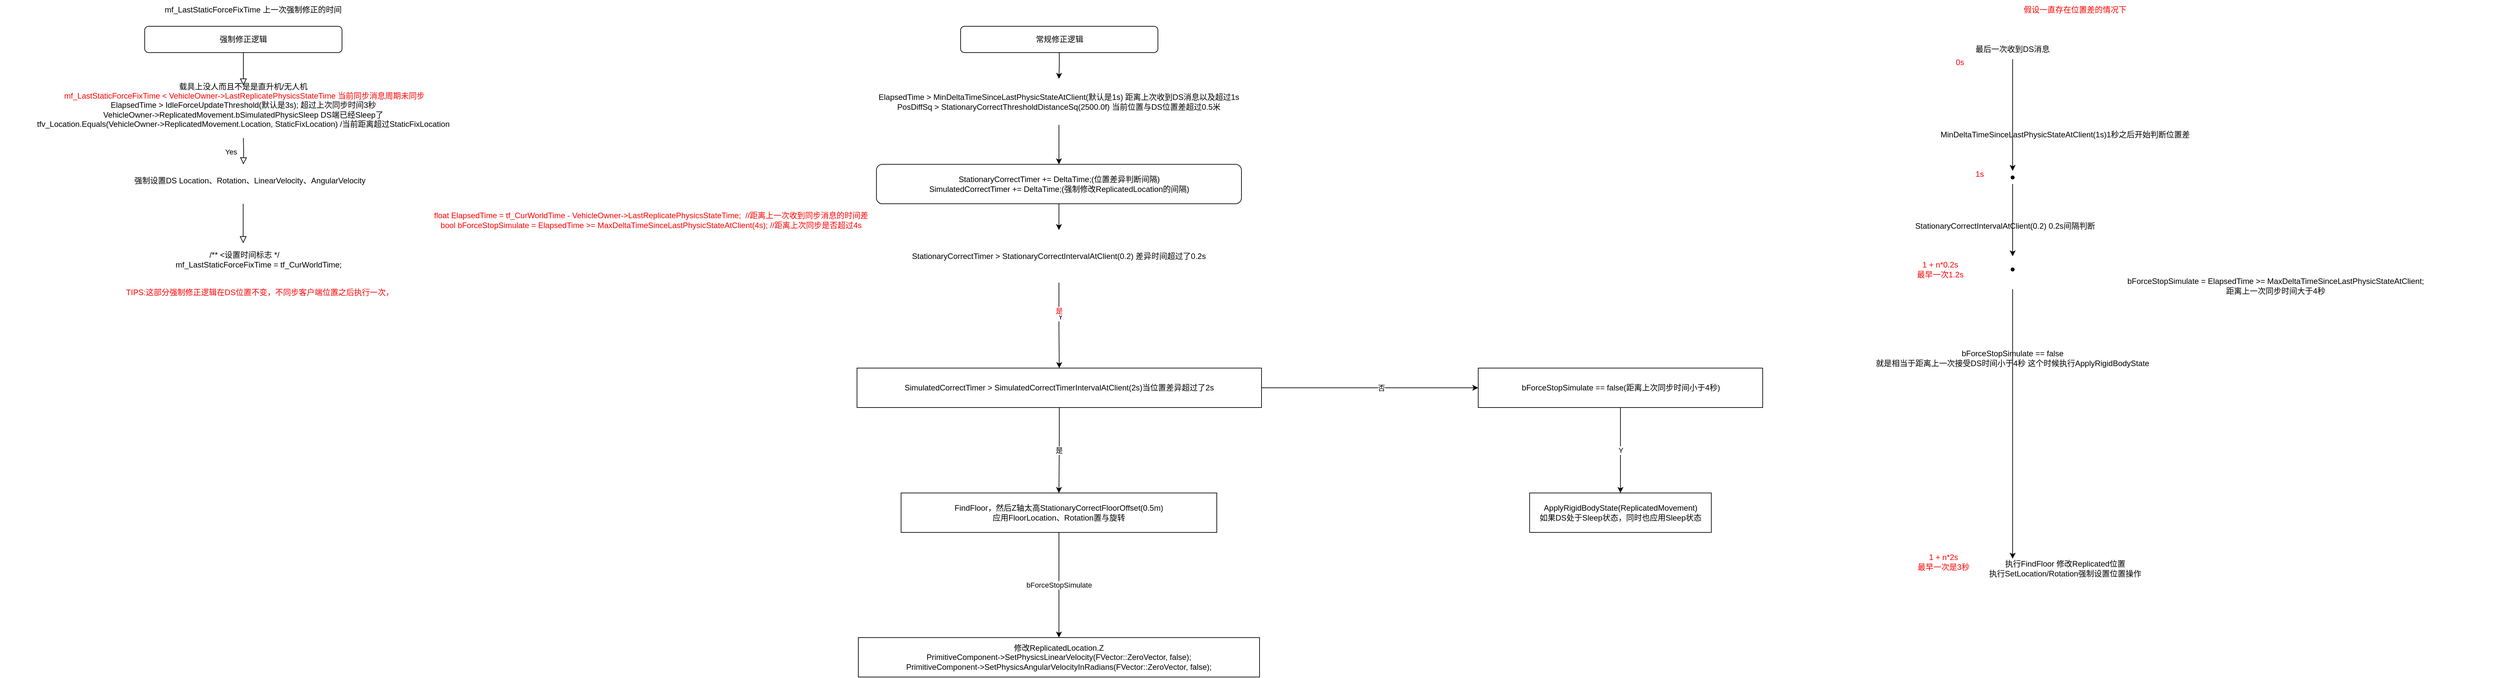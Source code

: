 <mxfile version="17.1.1" type="github">
  <diagram id="C5RBs43oDa-KdzZeNtuy" name="Page-1">
    <mxGraphModel dx="2249" dy="762" grid="1" gridSize="10" guides="1" tooltips="1" connect="1" arrows="1" fold="1" page="1" pageScale="1" pageWidth="827" pageHeight="1169" math="0" shadow="0">
      <root>
        <mxCell id="WIyWlLk6GJQsqaUBKTNV-0" />
        <mxCell id="WIyWlLk6GJQsqaUBKTNV-1" parent="WIyWlLk6GJQsqaUBKTNV-0" />
        <mxCell id="WIyWlLk6GJQsqaUBKTNV-2" value="" style="rounded=0;html=1;jettySize=auto;orthogonalLoop=1;fontSize=11;endArrow=block;endFill=0;endSize=8;strokeWidth=1;shadow=0;labelBackgroundColor=none;edgeStyle=orthogonalEdgeStyle;" parent="WIyWlLk6GJQsqaUBKTNV-1" source="WIyWlLk6GJQsqaUBKTNV-3" edge="1">
          <mxGeometry relative="1" as="geometry">
            <mxPoint x="220" y="170" as="targetPoint" />
          </mxGeometry>
        </mxCell>
        <mxCell id="WIyWlLk6GJQsqaUBKTNV-3" value="强制修正逻辑" style="rounded=1;whiteSpace=wrap;html=1;fontSize=12;glass=0;strokeWidth=1;shadow=0;" parent="WIyWlLk6GJQsqaUBKTNV-1" vertex="1">
          <mxGeometry x="70" y="80" width="300" height="40" as="geometry" />
        </mxCell>
        <mxCell id="WIyWlLk6GJQsqaUBKTNV-4" value="Yes" style="rounded=0;html=1;jettySize=auto;orthogonalLoop=1;fontSize=11;endArrow=block;endFill=0;endSize=8;strokeWidth=1;shadow=0;labelBackgroundColor=none;edgeStyle=orthogonalEdgeStyle;" parent="WIyWlLk6GJQsqaUBKTNV-1" edge="1">
          <mxGeometry y="20" relative="1" as="geometry">
            <mxPoint as="offset" />
            <mxPoint x="220" y="250" as="sourcePoint" />
            <mxPoint x="220" y="290" as="targetPoint" />
          </mxGeometry>
        </mxCell>
        <mxCell id="WIyWlLk6GJQsqaUBKTNV-8" value="" style="rounded=0;html=1;jettySize=auto;orthogonalLoop=1;fontSize=11;endArrow=block;endFill=0;endSize=8;strokeWidth=1;shadow=0;labelBackgroundColor=none;edgeStyle=orthogonalEdgeStyle;" parent="WIyWlLk6GJQsqaUBKTNV-1" edge="1">
          <mxGeometry x="0.333" y="20" relative="1" as="geometry">
            <mxPoint as="offset" />
            <mxPoint x="219.71" y="350" as="sourcePoint" />
            <mxPoint x="219.71" y="410" as="targetPoint" />
          </mxGeometry>
        </mxCell>
        <mxCell id="9Tid-Hz9NfJKpIZ19I31-0" value="&lt;span&gt; &lt;/span&gt;&lt;font color=&quot;#ff0000&quot;&gt;float ElapsedTime = tf_CurWorldTime - VehicleOwner-&amp;gt;LastReplicatePhysicsStateTime;&amp;nbsp; //距离上一次收到同步消息的时间差&lt;br&gt;&lt;span&gt; &lt;/span&gt;bool bForceStopSimulate = ElapsedTime &amp;gt;= MaxDeltaTimeSinceLastPhysicStateAtClient(4s); //距离上次同步是否超过4s&lt;/font&gt;" style="text;html=1;strokeColor=none;fillColor=none;align=center;verticalAlign=middle;whiteSpace=wrap;rounded=0;" parent="WIyWlLk6GJQsqaUBKTNV-1" vertex="1">
          <mxGeometry x="370" y="360" width="940" height="30" as="geometry" />
        </mxCell>
        <mxCell id="9Tid-Hz9NfJKpIZ19I31-1" value="mf_LastStaticForceFixTime 上一次强制修正的时间" style="text;html=1;strokeColor=none;fillColor=none;align=center;verticalAlign=middle;whiteSpace=wrap;rounded=0;" parent="WIyWlLk6GJQsqaUBKTNV-1" vertex="1">
          <mxGeometry x="40" y="40" width="390" height="30" as="geometry" />
        </mxCell>
        <mxCell id="9Tid-Hz9NfJKpIZ19I31-2" value="载具上没人而且不是是直升机/无人机&lt;br&gt;&lt;font color=&quot;#ff0000&quot;&gt;&amp;nbsp;mf_LastStaticForceFixTime &amp;lt; VehicleOwner-&amp;gt;LastReplicatePhysicsStateTime 当前同步消息周期未同步&lt;/font&gt;&lt;br&gt;ElapsedTime &amp;gt; IdleForceUpdateThreshold(默认是3s); 超过上次同步时间3秒&lt;br&gt;VehicleOwner-&amp;gt;ReplicatedMovement.bSimulatedPhysicSleep DS端已经Sleep了&lt;br&gt;tfv_Location.Equals(VehicleOwner-&amp;gt;ReplicatedMovement.Location, StaticFixLocation) /当前距离超过StaticFixLocation" style="text;html=1;strokeColor=none;fillColor=none;align=center;verticalAlign=middle;whiteSpace=wrap;rounded=0;" parent="WIyWlLk6GJQsqaUBKTNV-1" vertex="1">
          <mxGeometry x="-150" y="160" width="740" height="80" as="geometry" />
        </mxCell>
        <mxCell id="9Tid-Hz9NfJKpIZ19I31-4" value="强制设置DS Location、Rotation、LinearVelocity、AngularVelocity" style="text;html=1;strokeColor=none;fillColor=none;align=center;verticalAlign=middle;whiteSpace=wrap;rounded=0;" parent="WIyWlLk6GJQsqaUBKTNV-1" vertex="1">
          <mxGeometry x="10" y="300" width="440" height="30" as="geometry" />
        </mxCell>
        <mxCell id="9Tid-Hz9NfJKpIZ19I31-5" value="&lt;div&gt;&amp;nbsp; &amp;nbsp; &amp;nbsp; &amp;nbsp;/**&lt;span&gt; &lt;/span&gt;&amp;lt;设置时间标志 */&lt;/div&gt;&lt;div&gt;&amp;nbsp; &amp;nbsp; &amp;nbsp; &amp;nbsp; &amp;nbsp; &amp;nbsp; &amp;nbsp; &amp;nbsp; &amp;nbsp; &amp;nbsp; mf_LastStaticForceFixTime = tf_CurWorldTime;&lt;/div&gt;" style="text;html=1;strokeColor=none;fillColor=none;align=center;verticalAlign=middle;whiteSpace=wrap;rounded=0;" parent="WIyWlLk6GJQsqaUBKTNV-1" vertex="1">
          <mxGeometry y="420" width="420" height="30" as="geometry" />
        </mxCell>
        <mxCell id="9Tid-Hz9NfJKpIZ19I31-6" value="&lt;font color=&quot;#ff0000&quot;&gt;TIPS:这部分强制修正逻辑在DS位置不变，不同步客户端位置之后执行一次，&lt;/font&gt;" style="text;html=1;strokeColor=none;fillColor=none;align=center;verticalAlign=middle;whiteSpace=wrap;rounded=0;" parent="WIyWlLk6GJQsqaUBKTNV-1" vertex="1">
          <mxGeometry x="-40" y="470" width="570" height="30" as="geometry" />
        </mxCell>
        <mxCell id="vx1GTUyJyXZeUmgupxp1-21" style="edgeStyle=orthogonalEdgeStyle;rounded=0;orthogonalLoop=1;jettySize=auto;html=1;" edge="1" parent="WIyWlLk6GJQsqaUBKTNV-1" source="vx1GTUyJyXZeUmgupxp1-0" target="vx1GTUyJyXZeUmgupxp1-6">
          <mxGeometry relative="1" as="geometry" />
        </mxCell>
        <mxCell id="vx1GTUyJyXZeUmgupxp1-0" value="ElapsedTime &amp;gt; MinDeltaTimeSinceLastPhysicStateAtClient(默认是1s) 距离上次收到DS消息以及超过1s&lt;br&gt;PosDiffSq &amp;gt; StationaryCorrectThresholdDistanceSq(2500.0f) 当前位置与DS位置差超过0.5米" style="text;html=1;strokeColor=none;fillColor=none;align=center;verticalAlign=middle;whiteSpace=wrap;rounded=0;" vertex="1" parent="WIyWlLk6GJQsqaUBKTNV-1">
          <mxGeometry x="1160" y="160" width="600" height="70" as="geometry" />
        </mxCell>
        <mxCell id="vx1GTUyJyXZeUmgupxp1-23" style="edgeStyle=orthogonalEdgeStyle;rounded=0;orthogonalLoop=1;jettySize=auto;html=1;" edge="1" parent="WIyWlLk6GJQsqaUBKTNV-1" source="vx1GTUyJyXZeUmgupxp1-1" target="vx1GTUyJyXZeUmgupxp1-0">
          <mxGeometry relative="1" as="geometry" />
        </mxCell>
        <mxCell id="vx1GTUyJyXZeUmgupxp1-1" value="常规修正逻辑" style="rounded=1;whiteSpace=wrap;html=1;fontSize=12;glass=0;strokeWidth=1;shadow=0;" vertex="1" parent="WIyWlLk6GJQsqaUBKTNV-1">
          <mxGeometry x="1310.5" y="80" width="300" height="40" as="geometry" />
        </mxCell>
        <mxCell id="vx1GTUyJyXZeUmgupxp1-8" value="" style="edgeStyle=orthogonalEdgeStyle;rounded=0;orthogonalLoop=1;jettySize=auto;html=1;" edge="1" parent="WIyWlLk6GJQsqaUBKTNV-1" source="vx1GTUyJyXZeUmgupxp1-4" target="vx1GTUyJyXZeUmgupxp1-7">
          <mxGeometry relative="1" as="geometry" />
        </mxCell>
        <mxCell id="vx1GTUyJyXZeUmgupxp1-9" value="Y" style="edgeLabel;html=1;align=center;verticalAlign=middle;resizable=0;points=[];" vertex="1" connectable="0" parent="vx1GTUyJyXZeUmgupxp1-8">
          <mxGeometry x="-0.2" y="2" relative="1" as="geometry">
            <mxPoint as="offset" />
          </mxGeometry>
        </mxCell>
        <mxCell id="vx1GTUyJyXZeUmgupxp1-24" value="是" style="edgeLabel;html=1;align=center;verticalAlign=middle;resizable=0;points=[];fontColor=#FF0000;" vertex="1" connectable="0" parent="vx1GTUyJyXZeUmgupxp1-8">
          <mxGeometry x="-0.341" relative="1" as="geometry">
            <mxPoint as="offset" />
          </mxGeometry>
        </mxCell>
        <mxCell id="vx1GTUyJyXZeUmgupxp1-4" value="StationaryCorrectTimer &amp;gt; StationaryCorrectIntervalAtClient(0.2) 差异时间超过了0.2s" style="text;html=1;strokeColor=none;fillColor=none;align=center;verticalAlign=middle;whiteSpace=wrap;rounded=0;" vertex="1" parent="WIyWlLk6GJQsqaUBKTNV-1">
          <mxGeometry x="1160" y="390" width="600" height="80" as="geometry" />
        </mxCell>
        <mxCell id="vx1GTUyJyXZeUmgupxp1-22" style="edgeStyle=orthogonalEdgeStyle;rounded=0;orthogonalLoop=1;jettySize=auto;html=1;exitX=0.5;exitY=1;exitDx=0;exitDy=0;" edge="1" parent="WIyWlLk6GJQsqaUBKTNV-1" source="vx1GTUyJyXZeUmgupxp1-6" target="vx1GTUyJyXZeUmgupxp1-4">
          <mxGeometry relative="1" as="geometry" />
        </mxCell>
        <mxCell id="vx1GTUyJyXZeUmgupxp1-6" value="&lt;div&gt;&lt;span&gt;		&lt;/span&gt;StationaryCorrectTimer += DeltaTime;(位置差异判断间隔)&lt;/div&gt;&lt;div&gt;&lt;span&gt;				&lt;/span&gt;SimulatedCorrectTimer += DeltaTime;(强制修改ReplicatedLocation的间隔)&lt;/div&gt;" style="rounded=1;whiteSpace=wrap;html=1;" vertex="1" parent="WIyWlLk6GJQsqaUBKTNV-1">
          <mxGeometry x="1182.5" y="290" width="555" height="60" as="geometry" />
        </mxCell>
        <mxCell id="vx1GTUyJyXZeUmgupxp1-11" value="是" style="edgeStyle=orthogonalEdgeStyle;rounded=0;orthogonalLoop=1;jettySize=auto;html=1;" edge="1" parent="WIyWlLk6GJQsqaUBKTNV-1" source="vx1GTUyJyXZeUmgupxp1-7" target="vx1GTUyJyXZeUmgupxp1-10">
          <mxGeometry relative="1" as="geometry" />
        </mxCell>
        <mxCell id="vx1GTUyJyXZeUmgupxp1-17" value="" style="edgeStyle=orthogonalEdgeStyle;rounded=0;orthogonalLoop=1;jettySize=auto;html=1;" edge="1" parent="WIyWlLk6GJQsqaUBKTNV-1" source="vx1GTUyJyXZeUmgupxp1-7" target="vx1GTUyJyXZeUmgupxp1-16">
          <mxGeometry relative="1" as="geometry" />
        </mxCell>
        <mxCell id="vx1GTUyJyXZeUmgupxp1-18" value="否" style="edgeLabel;html=1;align=center;verticalAlign=middle;resizable=0;points=[];" vertex="1" connectable="0" parent="vx1GTUyJyXZeUmgupxp1-17">
          <mxGeometry x="0.118" y="-3" relative="1" as="geometry">
            <mxPoint x="-2" y="-3" as="offset" />
          </mxGeometry>
        </mxCell>
        <mxCell id="vx1GTUyJyXZeUmgupxp1-7" value="SimulatedCorrectTimer &amp;gt; SimulatedCorrectTimerIntervalAtClient(2s)当位置差异超过了2s" style="whiteSpace=wrap;html=1;" vertex="1" parent="WIyWlLk6GJQsqaUBKTNV-1">
          <mxGeometry x="1153" y="600" width="615" height="60" as="geometry" />
        </mxCell>
        <mxCell id="vx1GTUyJyXZeUmgupxp1-15" value="bForceStopSimulate" style="edgeStyle=orthogonalEdgeStyle;rounded=0;orthogonalLoop=1;jettySize=auto;html=1;" edge="1" parent="WIyWlLk6GJQsqaUBKTNV-1" source="vx1GTUyJyXZeUmgupxp1-10" target="vx1GTUyJyXZeUmgupxp1-14">
          <mxGeometry relative="1" as="geometry" />
        </mxCell>
        <mxCell id="vx1GTUyJyXZeUmgupxp1-10" value="FindFloor，然后Z轴太高StationaryCorrectFloorOffset(0.5m)&lt;br&gt;应用FloorLocation、Rotation置与旋转&lt;br&gt;" style="whiteSpace=wrap;html=1;" vertex="1" parent="WIyWlLk6GJQsqaUBKTNV-1">
          <mxGeometry x="1220" y="790" width="480" height="60" as="geometry" />
        </mxCell>
        <mxCell id="vx1GTUyJyXZeUmgupxp1-14" value="修改ReplicatedLocation.Z&lt;br&gt;&lt;div&gt;&lt;span&gt;								&lt;/span&gt;PrimitiveComponent-&amp;gt;SetPhysicsLinearVelocity(FVector::ZeroVector, false);&lt;/div&gt;&lt;div&gt;&lt;span&gt;								&lt;/span&gt;PrimitiveComponent-&amp;gt;SetPhysicsAngularVelocityInRadians(FVector::ZeroVector, false);&lt;/div&gt;" style="whiteSpace=wrap;html=1;" vertex="1" parent="WIyWlLk6GJQsqaUBKTNV-1">
          <mxGeometry x="1155" y="1010" width="610" height="60" as="geometry" />
        </mxCell>
        <mxCell id="vx1GTUyJyXZeUmgupxp1-20" value="Y" style="edgeStyle=orthogonalEdgeStyle;rounded=0;orthogonalLoop=1;jettySize=auto;html=1;" edge="1" parent="WIyWlLk6GJQsqaUBKTNV-1" source="vx1GTUyJyXZeUmgupxp1-16" target="vx1GTUyJyXZeUmgupxp1-19">
          <mxGeometry relative="1" as="geometry" />
        </mxCell>
        <mxCell id="vx1GTUyJyXZeUmgupxp1-16" value="bForceStopSimulate == false(距离上次同步时间小于4秒)" style="whiteSpace=wrap;html=1;" vertex="1" parent="WIyWlLk6GJQsqaUBKTNV-1">
          <mxGeometry x="2097.5" y="600" width="432.5" height="60" as="geometry" />
        </mxCell>
        <mxCell id="vx1GTUyJyXZeUmgupxp1-19" value="ApplyRigidBodyState(ReplicatedMovement)&lt;br&gt;如果DS处于Sleep状态，同时也应用Sleep状态" style="whiteSpace=wrap;html=1;" vertex="1" parent="WIyWlLk6GJQsqaUBKTNV-1">
          <mxGeometry x="2175.63" y="790" width="276.25" height="60" as="geometry" />
        </mxCell>
        <mxCell id="vx1GTUyJyXZeUmgupxp1-26" style="edgeStyle=orthogonalEdgeStyle;rounded=0;orthogonalLoop=1;jettySize=auto;html=1;fontColor=#000000;" edge="1" parent="WIyWlLk6GJQsqaUBKTNV-1" source="vx1GTUyJyXZeUmgupxp1-25">
          <mxGeometry relative="1" as="geometry">
            <mxPoint x="2910" y="300" as="targetPoint" />
          </mxGeometry>
        </mxCell>
        <mxCell id="vx1GTUyJyXZeUmgupxp1-25" value="&lt;font color=&quot;#000000&quot;&gt;最后一次收到DS消息&lt;/font&gt;" style="text;html=1;strokeColor=none;fillColor=none;align=center;verticalAlign=middle;whiteSpace=wrap;rounded=0;fontColor=#FF0000;" vertex="1" parent="WIyWlLk6GJQsqaUBKTNV-1">
          <mxGeometry x="2810" y="100" width="200" height="30" as="geometry" />
        </mxCell>
        <mxCell id="vx1GTUyJyXZeUmgupxp1-27" value="MinDeltaTimeSinceLastPhysicStateAtClient(1s)1秒之后开始判断位置差" style="text;html=1;strokeColor=none;fillColor=none;align=center;verticalAlign=middle;whiteSpace=wrap;rounded=0;fontColor=#000000;" vertex="1" parent="WIyWlLk6GJQsqaUBKTNV-1">
          <mxGeometry x="2630" y="230" width="720" height="30" as="geometry" />
        </mxCell>
        <mxCell id="vx1GTUyJyXZeUmgupxp1-28" value="&lt;font color=&quot;#ff0000&quot;&gt;假设一直存在位置差的情况下&lt;/font&gt;" style="text;html=1;strokeColor=none;fillColor=none;align=center;verticalAlign=middle;whiteSpace=wrap;rounded=0;fontColor=#000000;" vertex="1" parent="WIyWlLk6GJQsqaUBKTNV-1">
          <mxGeometry x="2780" y="40" width="450" height="30" as="geometry" />
        </mxCell>
        <mxCell id="vx1GTUyJyXZeUmgupxp1-29" value="1s" style="text;html=1;strokeColor=none;fillColor=none;align=center;verticalAlign=middle;whiteSpace=wrap;rounded=0;fontColor=#FF0000;" vertex="1" parent="WIyWlLk6GJQsqaUBKTNV-1">
          <mxGeometry x="2830" y="290" width="60" height="30" as="geometry" />
        </mxCell>
        <mxCell id="vx1GTUyJyXZeUmgupxp1-32" style="edgeStyle=orthogonalEdgeStyle;rounded=0;orthogonalLoop=1;jettySize=auto;html=1;fontColor=#FF0000;" edge="1" parent="WIyWlLk6GJQsqaUBKTNV-1">
          <mxGeometry relative="1" as="geometry">
            <mxPoint x="2910" y="430" as="targetPoint" />
            <mxPoint x="2910" y="320" as="sourcePoint" />
            <Array as="points">
              <mxPoint x="2910" y="410" />
              <mxPoint x="2910" y="410" />
            </Array>
          </mxGeometry>
        </mxCell>
        <mxCell id="vx1GTUyJyXZeUmgupxp1-30" value="" style="shape=waypoint;sketch=0;fillStyle=solid;size=6;pointerEvents=1;points=[];fillColor=none;resizable=0;rotatable=0;perimeter=centerPerimeter;snapToPoint=1;fontColor=#FF0000;" vertex="1" parent="WIyWlLk6GJQsqaUBKTNV-1">
          <mxGeometry x="2890" y="290" width="40" height="40" as="geometry" />
        </mxCell>
        <mxCell id="vx1GTUyJyXZeUmgupxp1-33" value="&lt;font color=&quot;#000000&quot;&gt;StationaryCorrectIntervalAtClient(0.2) 0.2s间隔判断&lt;/font&gt;" style="text;whiteSpace=wrap;html=1;fontColor=#FF0000;" vertex="1" parent="WIyWlLk6GJQsqaUBKTNV-1">
          <mxGeometry x="2760" y="370" width="350" height="30" as="geometry" />
        </mxCell>
        <mxCell id="vx1GTUyJyXZeUmgupxp1-40" style="edgeStyle=orthogonalEdgeStyle;rounded=0;orthogonalLoop=1;jettySize=auto;html=1;fontColor=#000000;" edge="1" parent="WIyWlLk6GJQsqaUBKTNV-1">
          <mxGeometry relative="1" as="geometry">
            <mxPoint x="2910" y="890" as="targetPoint" />
            <mxPoint x="2910" y="480" as="sourcePoint" />
            <Array as="points">
              <mxPoint x="2910" y="590" />
              <mxPoint x="2910" y="590" />
            </Array>
          </mxGeometry>
        </mxCell>
        <mxCell id="vx1GTUyJyXZeUmgupxp1-36" value="" style="shape=waypoint;sketch=0;fillStyle=solid;size=6;pointerEvents=1;points=[];fillColor=none;resizable=0;rotatable=0;perimeter=centerPerimeter;snapToPoint=1;fontColor=#FF0000;" vertex="1" parent="WIyWlLk6GJQsqaUBKTNV-1">
          <mxGeometry x="2890" y="430" width="40" height="40" as="geometry" />
        </mxCell>
        <mxCell id="vx1GTUyJyXZeUmgupxp1-37" value="1 + n*0.2s&lt;br&gt;最早一次1.2s" style="text;html=1;strokeColor=none;fillColor=none;align=center;verticalAlign=middle;whiteSpace=wrap;rounded=0;fontColor=#FF0000;" vertex="1" parent="WIyWlLk6GJQsqaUBKTNV-1">
          <mxGeometry x="2730" y="425" width="140" height="50" as="geometry" />
        </mxCell>
        <mxCell id="vx1GTUyJyXZeUmgupxp1-38" value="bForceStopSimulate = ElapsedTime &amp;gt;= MaxDeltaTimeSinceLastPhysicStateAtClient;&lt;br&gt;距离上一次同步时间大于4秒" style="text;html=1;strokeColor=none;fillColor=none;align=center;verticalAlign=middle;whiteSpace=wrap;rounded=0;fontColor=#000000;" vertex="1" parent="WIyWlLk6GJQsqaUBKTNV-1">
          <mxGeometry x="2970" y="460" width="680" height="30" as="geometry" />
        </mxCell>
        <mxCell id="vx1GTUyJyXZeUmgupxp1-41" value="1 + n*2s&lt;br&gt;最早一次是3秒" style="text;html=1;strokeColor=none;fillColor=none;align=center;verticalAlign=middle;whiteSpace=wrap;rounded=0;fontColor=#FF0000;" vertex="1" parent="WIyWlLk6GJQsqaUBKTNV-1">
          <mxGeometry x="2740" y="880" width="130" height="30" as="geometry" />
        </mxCell>
        <mxCell id="vx1GTUyJyXZeUmgupxp1-42" value="bForceStopSimulate == false &lt;br&gt;就是相当于距离上一次接受DS时间小于4秒 这个时候执行ApplyRigidBodyState" style="text;html=1;strokeColor=none;fillColor=none;align=center;verticalAlign=middle;whiteSpace=wrap;rounded=0;fontColor=#000000;" vertex="1" parent="WIyWlLk6GJQsqaUBKTNV-1">
          <mxGeometry x="2695" y="570" width="430" height="30" as="geometry" />
        </mxCell>
        <mxCell id="vx1GTUyJyXZeUmgupxp1-43" value="执行FindFloor 修改Replicated位置&lt;br&gt;执行SetLocation/Rotation强制设置位置操作" style="text;html=1;strokeColor=none;fillColor=none;align=center;verticalAlign=middle;whiteSpace=wrap;rounded=0;fontColor=#000000;" vertex="1" parent="WIyWlLk6GJQsqaUBKTNV-1">
          <mxGeometry x="2820" y="890" width="340" height="30" as="geometry" />
        </mxCell>
        <mxCell id="vx1GTUyJyXZeUmgupxp1-44" value="0s" style="text;html=1;strokeColor=none;fillColor=none;align=center;verticalAlign=middle;whiteSpace=wrap;rounded=0;fontColor=#FF0000;" vertex="1" parent="WIyWlLk6GJQsqaUBKTNV-1">
          <mxGeometry x="2800" y="120" width="60" height="30" as="geometry" />
        </mxCell>
      </root>
    </mxGraphModel>
  </diagram>
</mxfile>
